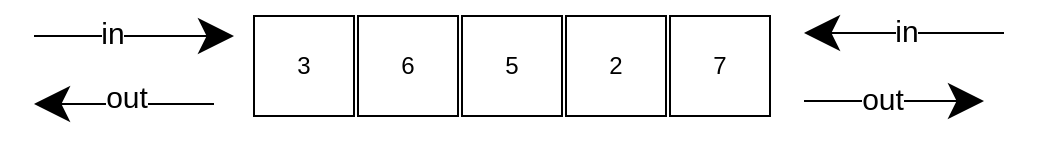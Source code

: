 <mxfile>
    <diagram id="wf-QPwMW8a1YyKvIispW" name="Page-1">
        <mxGraphModel dx="597" dy="329" grid="1" gridSize="10" guides="1" tooltips="1" connect="1" arrows="1" fold="1" page="1" pageScale="1" pageWidth="850" pageHeight="1100" math="0" shadow="0">
            <root>
                <mxCell id="0"/>
                <mxCell id="1" parent="0"/>
                <mxCell id="6" value="3" style="whiteSpace=wrap;html=1;" vertex="1" parent="1">
                    <mxGeometry x="260" y="320" width="50" height="50" as="geometry"/>
                </mxCell>
                <mxCell id="7" value="" style="edgeStyle=none;orthogonalLoop=1;jettySize=auto;html=1;jumpSize=8;endSize=15;" edge="1" parent="1">
                    <mxGeometry width="100" relative="1" as="geometry">
                        <mxPoint x="150" y="330" as="sourcePoint"/>
                        <mxPoint x="250" y="330" as="targetPoint"/>
                        <Array as="points"/>
                    </mxGeometry>
                </mxCell>
                <mxCell id="8" value="&lt;font style=&quot;font-size: 15px;&quot;&gt;in&lt;/font&gt;" style="edgeLabel;html=1;align=center;verticalAlign=middle;resizable=0;points=[];" vertex="1" connectable="0" parent="7">
                    <mxGeometry x="-0.38" relative="1" as="geometry">
                        <mxPoint x="8" y="-2" as="offset"/>
                    </mxGeometry>
                </mxCell>
                <mxCell id="9" value="" style="edgeStyle=none;orthogonalLoop=1;jettySize=auto;html=1;jumpSize=8;endSize=15;" edge="1" parent="1">
                    <mxGeometry width="100" relative="1" as="geometry">
                        <mxPoint x="240" y="364" as="sourcePoint"/>
                        <mxPoint x="150" y="364" as="targetPoint"/>
                        <Array as="points"/>
                    </mxGeometry>
                </mxCell>
                <mxCell id="10" value="out" style="edgeLabel;html=1;align=center;verticalAlign=middle;resizable=0;points=[];fontSize=15;" vertex="1" connectable="0" parent="9">
                    <mxGeometry x="-0.26" y="-1" relative="1" as="geometry">
                        <mxPoint x="-11" y="-3" as="offset"/>
                    </mxGeometry>
                </mxCell>
                <mxCell id="11" value="6" style="whiteSpace=wrap;html=1;" vertex="1" parent="1">
                    <mxGeometry x="312" y="320" width="50" height="50" as="geometry"/>
                </mxCell>
                <mxCell id="12" value="5" style="whiteSpace=wrap;html=1;" vertex="1" parent="1">
                    <mxGeometry x="364" y="320" width="50" height="50" as="geometry"/>
                </mxCell>
                <mxCell id="13" value="2" style="whiteSpace=wrap;html=1;" vertex="1" parent="1">
                    <mxGeometry x="416" y="320" width="50" height="50" as="geometry"/>
                </mxCell>
                <mxCell id="14" value="7" style="whiteSpace=wrap;html=1;" vertex="1" parent="1">
                    <mxGeometry x="468" y="320" width="50" height="50" as="geometry"/>
                </mxCell>
                <mxCell id="15" value="" style="edgeStyle=none;orthogonalLoop=1;jettySize=auto;html=1;jumpSize=8;endSize=15;" edge="1" parent="1">
                    <mxGeometry width="100" relative="1" as="geometry">
                        <mxPoint x="635" y="328.5" as="sourcePoint"/>
                        <mxPoint x="535" y="328.5" as="targetPoint"/>
                        <Array as="points"/>
                    </mxGeometry>
                </mxCell>
                <mxCell id="16" value="&lt;font style=&quot;font-size: 15px;&quot;&gt;in&lt;/font&gt;" style="edgeLabel;html=1;align=center;verticalAlign=middle;resizable=0;points=[];" vertex="1" connectable="0" parent="15">
                    <mxGeometry x="-0.38" relative="1" as="geometry">
                        <mxPoint x="-18" y="-2" as="offset"/>
                    </mxGeometry>
                </mxCell>
                <mxCell id="17" value="" style="edgeStyle=none;orthogonalLoop=1;jettySize=auto;html=1;jumpSize=8;endSize=15;" edge="1" parent="1">
                    <mxGeometry width="100" relative="1" as="geometry">
                        <mxPoint x="535" y="362.5" as="sourcePoint"/>
                        <mxPoint x="625" y="362.5" as="targetPoint"/>
                        <Array as="points"/>
                    </mxGeometry>
                </mxCell>
                <mxCell id="18" value="out" style="edgeLabel;html=1;align=center;verticalAlign=middle;resizable=0;points=[];fontSize=15;" vertex="1" connectable="0" parent="17">
                    <mxGeometry x="-0.26" y="-1" relative="1" as="geometry">
                        <mxPoint x="5" y="-3" as="offset"/>
                    </mxGeometry>
                </mxCell>
            </root>
        </mxGraphModel>
    </diagram>
</mxfile>